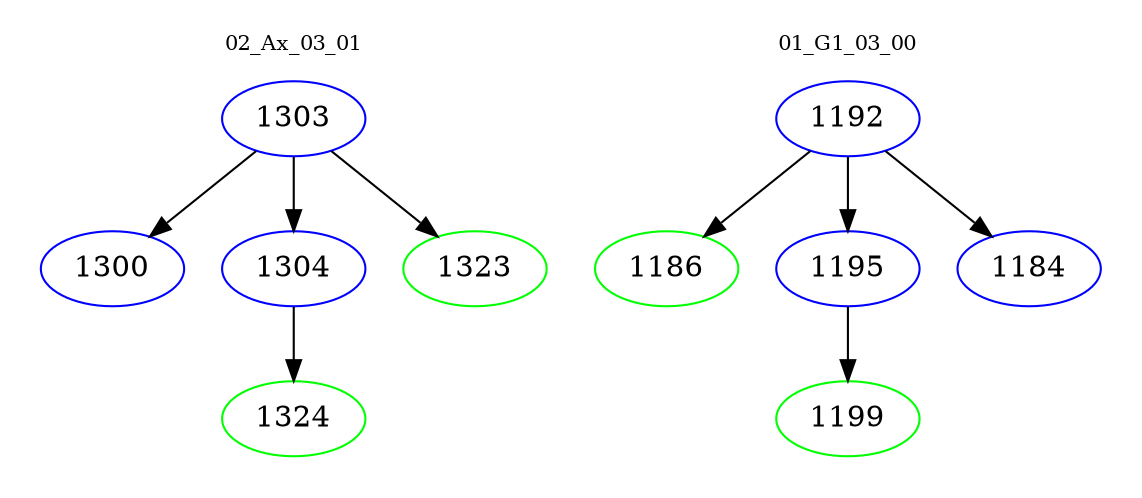 digraph{
subgraph cluster_0 {
color = white
label = "02_Ax_03_01";
fontsize=10;
T0_1303 [label="1303", color="blue"]
T0_1303 -> T0_1300 [color="black"]
T0_1300 [label="1300", color="blue"]
T0_1303 -> T0_1304 [color="black"]
T0_1304 [label="1304", color="blue"]
T0_1304 -> T0_1324 [color="black"]
T0_1324 [label="1324", color="green"]
T0_1303 -> T0_1323 [color="black"]
T0_1323 [label="1323", color="green"]
}
subgraph cluster_1 {
color = white
label = "01_G1_03_00";
fontsize=10;
T1_1192 [label="1192", color="blue"]
T1_1192 -> T1_1186 [color="black"]
T1_1186 [label="1186", color="green"]
T1_1192 -> T1_1195 [color="black"]
T1_1195 [label="1195", color="blue"]
T1_1195 -> T1_1199 [color="black"]
T1_1199 [label="1199", color="green"]
T1_1192 -> T1_1184 [color="black"]
T1_1184 [label="1184", color="blue"]
}
}
